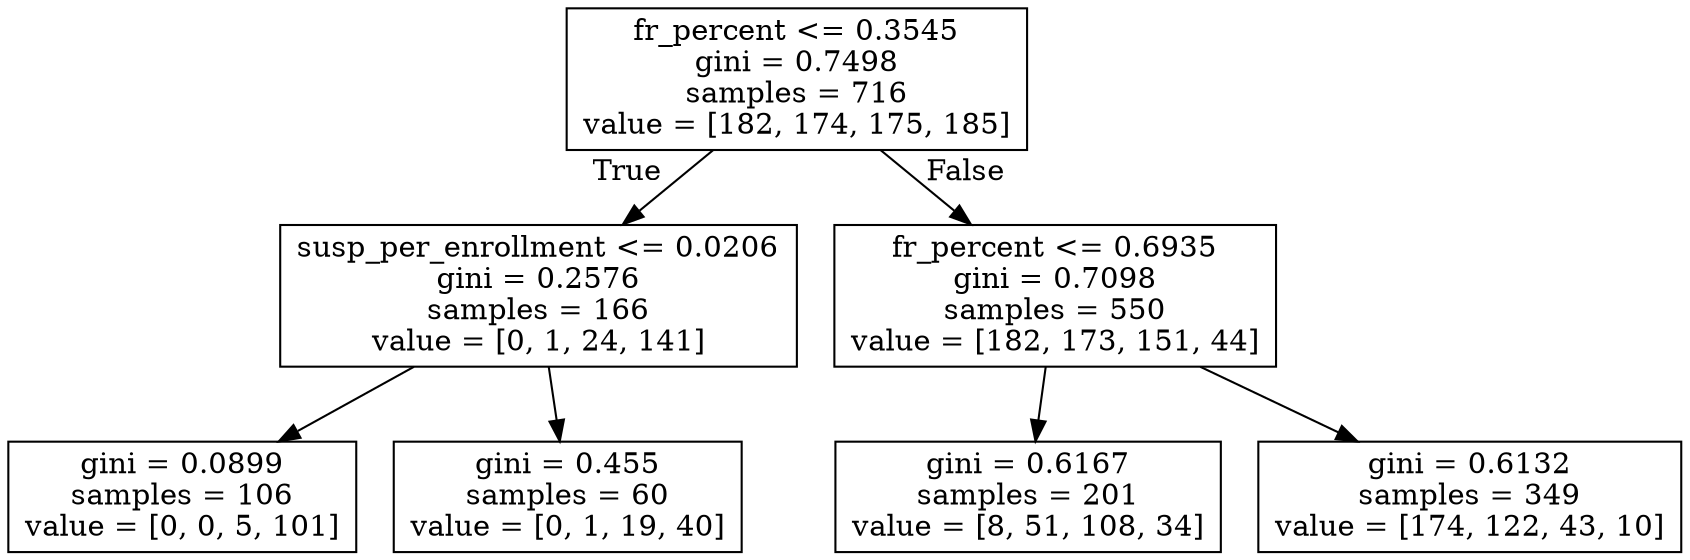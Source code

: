 digraph Tree {
node [shape=box] ;
0 [label="fr_percent <= 0.3545\ngini = 0.7498\nsamples = 716\nvalue = [182, 174, 175, 185]"] ;
1 [label="susp_per_enrollment <= 0.0206\ngini = 0.2576\nsamples = 166\nvalue = [0, 1, 24, 141]"] ;
0 -> 1 [labeldistance=2.5, labelangle=45, headlabel="True"] ;
2 [label="gini = 0.0899\nsamples = 106\nvalue = [0, 0, 5, 101]"] ;
1 -> 2 ;
3 [label="gini = 0.455\nsamples = 60\nvalue = [0, 1, 19, 40]"] ;
1 -> 3 ;
4 [label="fr_percent <= 0.6935\ngini = 0.7098\nsamples = 550\nvalue = [182, 173, 151, 44]"] ;
0 -> 4 [labeldistance=2.5, labelangle=-45, headlabel="False"] ;
5 [label="gini = 0.6167\nsamples = 201\nvalue = [8, 51, 108, 34]"] ;
4 -> 5 ;
6 [label="gini = 0.6132\nsamples = 349\nvalue = [174, 122, 43, 10]"] ;
4 -> 6 ;
}